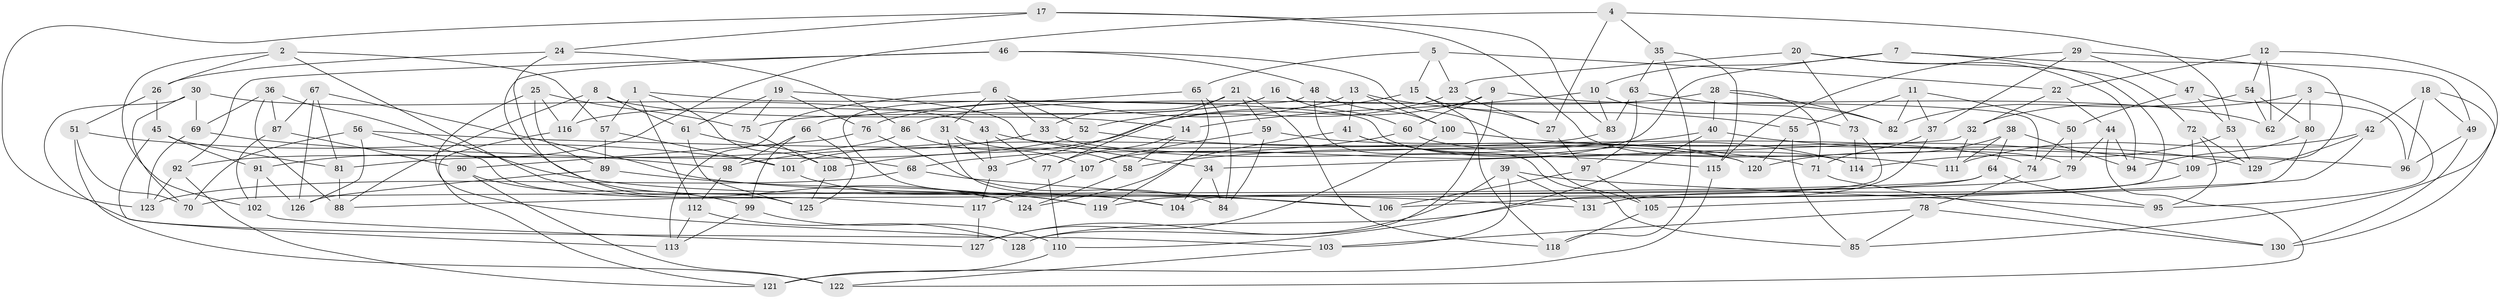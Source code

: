 // Generated by graph-tools (version 1.1) at 2025/38/03/09/25 02:38:01]
// undirected, 131 vertices, 262 edges
graph export_dot {
graph [start="1"]
  node [color=gray90,style=filled];
  1;
  2;
  3;
  4;
  5;
  6;
  7;
  8;
  9;
  10;
  11;
  12;
  13;
  14;
  15;
  16;
  17;
  18;
  19;
  20;
  21;
  22;
  23;
  24;
  25;
  26;
  27;
  28;
  29;
  30;
  31;
  32;
  33;
  34;
  35;
  36;
  37;
  38;
  39;
  40;
  41;
  42;
  43;
  44;
  45;
  46;
  47;
  48;
  49;
  50;
  51;
  52;
  53;
  54;
  55;
  56;
  57;
  58;
  59;
  60;
  61;
  62;
  63;
  64;
  65;
  66;
  67;
  68;
  69;
  70;
  71;
  72;
  73;
  74;
  75;
  76;
  77;
  78;
  79;
  80;
  81;
  82;
  83;
  84;
  85;
  86;
  87;
  88;
  89;
  90;
  91;
  92;
  93;
  94;
  95;
  96;
  97;
  98;
  99;
  100;
  101;
  102;
  103;
  104;
  105;
  106;
  107;
  108;
  109;
  110;
  111;
  112;
  113;
  114;
  115;
  116;
  117;
  118;
  119;
  120;
  121;
  122;
  123;
  124;
  125;
  126;
  127;
  128;
  129;
  130;
  131;
  1 -- 57;
  1 -- 108;
  1 -- 114;
  1 -- 112;
  2 -- 57;
  2 -- 26;
  2 -- 102;
  2 -- 124;
  3 -- 62;
  3 -- 80;
  3 -- 32;
  3 -- 95;
  4 -- 35;
  4 -- 91;
  4 -- 27;
  4 -- 53;
  5 -- 15;
  5 -- 23;
  5 -- 65;
  5 -- 22;
  6 -- 31;
  6 -- 33;
  6 -- 52;
  6 -- 113;
  7 -- 10;
  7 -- 107;
  7 -- 49;
  7 -- 131;
  8 -- 116;
  8 -- 14;
  8 -- 61;
  8 -- 88;
  9 -- 62;
  9 -- 60;
  9 -- 108;
  9 -- 128;
  10 -- 73;
  10 -- 14;
  10 -- 83;
  11 -- 82;
  11 -- 55;
  11 -- 50;
  11 -- 37;
  12 -- 22;
  12 -- 62;
  12 -- 85;
  12 -- 54;
  13 -- 41;
  13 -- 100;
  13 -- 55;
  13 -- 76;
  14 -- 58;
  14 -- 77;
  15 -- 93;
  15 -- 27;
  15 -- 118;
  16 -- 75;
  16 -- 116;
  16 -- 74;
  16 -- 60;
  17 -- 83;
  17 -- 24;
  17 -- 123;
  17 -- 79;
  18 -- 49;
  18 -- 130;
  18 -- 42;
  18 -- 96;
  19 -- 34;
  19 -- 61;
  19 -- 75;
  19 -- 76;
  20 -- 72;
  20 -- 73;
  20 -- 23;
  20 -- 94;
  21 -- 33;
  21 -- 118;
  21 -- 77;
  21 -- 59;
  22 -- 44;
  22 -- 32;
  23 -- 52;
  23 -- 27;
  24 -- 26;
  24 -- 86;
  24 -- 124;
  25 -- 89;
  25 -- 116;
  25 -- 75;
  25 -- 128;
  26 -- 51;
  26 -- 45;
  27 -- 97;
  28 -- 40;
  28 -- 82;
  28 -- 71;
  28 -- 86;
  29 -- 109;
  29 -- 47;
  29 -- 115;
  29 -- 37;
  30 -- 43;
  30 -- 70;
  30 -- 69;
  30 -- 103;
  31 -- 58;
  31 -- 104;
  31 -- 93;
  32 -- 34;
  32 -- 111;
  33 -- 120;
  33 -- 98;
  34 -- 84;
  34 -- 104;
  35 -- 63;
  35 -- 115;
  35 -- 118;
  36 -- 88;
  36 -- 69;
  36 -- 106;
  36 -- 87;
  37 -- 71;
  37 -- 128;
  38 -- 64;
  38 -- 120;
  38 -- 111;
  38 -- 94;
  39 -- 131;
  39 -- 95;
  39 -- 127;
  39 -- 103;
  40 -- 129;
  40 -- 58;
  40 -- 110;
  41 -- 114;
  41 -- 120;
  41 -- 124;
  42 -- 105;
  42 -- 111;
  42 -- 129;
  43 -- 77;
  43 -- 93;
  43 -- 115;
  44 -- 122;
  44 -- 79;
  44 -- 94;
  45 -- 113;
  45 -- 91;
  45 -- 81;
  46 -- 125;
  46 -- 48;
  46 -- 92;
  46 -- 105;
  47 -- 96;
  47 -- 50;
  47 -- 53;
  48 -- 85;
  48 -- 104;
  48 -- 100;
  49 -- 96;
  49 -- 130;
  50 -- 79;
  50 -- 74;
  51 -- 101;
  51 -- 122;
  51 -- 70;
  52 -- 71;
  52 -- 81;
  53 -- 114;
  53 -- 129;
  54 -- 80;
  54 -- 82;
  54 -- 62;
  55 -- 120;
  55 -- 85;
  56 -- 117;
  56 -- 70;
  56 -- 96;
  56 -- 126;
  57 -- 101;
  57 -- 89;
  58 -- 124;
  59 -- 107;
  59 -- 84;
  59 -- 74;
  60 -- 111;
  60 -- 68;
  61 -- 125;
  61 -- 68;
  63 -- 83;
  63 -- 97;
  63 -- 82;
  64 -- 95;
  64 -- 119;
  64 -- 70;
  65 -- 119;
  65 -- 66;
  65 -- 84;
  66 -- 98;
  66 -- 125;
  66 -- 99;
  67 -- 131;
  67 -- 126;
  67 -- 81;
  67 -- 87;
  68 -- 106;
  68 -- 123;
  69 -- 123;
  69 -- 98;
  71 -- 130;
  72 -- 129;
  72 -- 109;
  72 -- 95;
  73 -- 104;
  73 -- 114;
  74 -- 78;
  75 -- 108;
  76 -- 84;
  76 -- 90;
  77 -- 110;
  78 -- 85;
  78 -- 130;
  78 -- 103;
  79 -- 88;
  80 -- 106;
  80 -- 94;
  81 -- 88;
  83 -- 101;
  86 -- 107;
  86 -- 92;
  87 -- 102;
  87 -- 90;
  89 -- 119;
  89 -- 126;
  90 -- 99;
  90 -- 122;
  91 -- 102;
  91 -- 126;
  92 -- 121;
  92 -- 123;
  93 -- 117;
  97 -- 105;
  97 -- 106;
  98 -- 112;
  99 -- 110;
  99 -- 113;
  100 -- 127;
  100 -- 109;
  101 -- 119;
  102 -- 127;
  103 -- 122;
  105 -- 118;
  107 -- 117;
  108 -- 125;
  109 -- 131;
  110 -- 121;
  112 -- 113;
  112 -- 128;
  115 -- 121;
  116 -- 121;
  117 -- 127;
}
